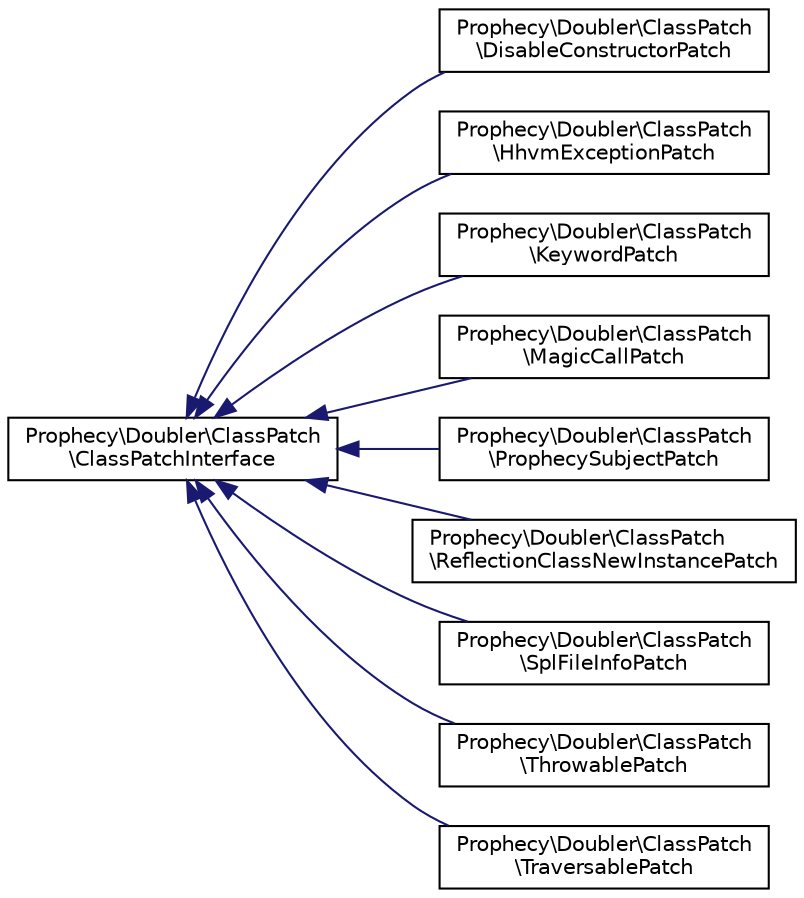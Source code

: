 digraph "Graphical Class Hierarchy"
{
  edge [fontname="Helvetica",fontsize="10",labelfontname="Helvetica",labelfontsize="10"];
  node [fontname="Helvetica",fontsize="10",shape=record];
  rankdir="LR";
  Node0 [label="Prophecy\\Doubler\\ClassPatch\l\\ClassPatchInterface",height=0.2,width=0.4,color="black", fillcolor="white", style="filled",URL="$interfaceProphecy_1_1Doubler_1_1ClassPatch_1_1ClassPatchInterface.html"];
  Node0 -> Node1 [dir="back",color="midnightblue",fontsize="10",style="solid",fontname="Helvetica"];
  Node1 [label="Prophecy\\Doubler\\ClassPatch\l\\DisableConstructorPatch",height=0.2,width=0.4,color="black", fillcolor="white", style="filled",URL="$classProphecy_1_1Doubler_1_1ClassPatch_1_1DisableConstructorPatch.html"];
  Node0 -> Node2 [dir="back",color="midnightblue",fontsize="10",style="solid",fontname="Helvetica"];
  Node2 [label="Prophecy\\Doubler\\ClassPatch\l\\HhvmExceptionPatch",height=0.2,width=0.4,color="black", fillcolor="white", style="filled",URL="$classProphecy_1_1Doubler_1_1ClassPatch_1_1HhvmExceptionPatch.html"];
  Node0 -> Node3 [dir="back",color="midnightblue",fontsize="10",style="solid",fontname="Helvetica"];
  Node3 [label="Prophecy\\Doubler\\ClassPatch\l\\KeywordPatch",height=0.2,width=0.4,color="black", fillcolor="white", style="filled",URL="$classProphecy_1_1Doubler_1_1ClassPatch_1_1KeywordPatch.html"];
  Node0 -> Node4 [dir="back",color="midnightblue",fontsize="10",style="solid",fontname="Helvetica"];
  Node4 [label="Prophecy\\Doubler\\ClassPatch\l\\MagicCallPatch",height=0.2,width=0.4,color="black", fillcolor="white", style="filled",URL="$classProphecy_1_1Doubler_1_1ClassPatch_1_1MagicCallPatch.html"];
  Node0 -> Node5 [dir="back",color="midnightblue",fontsize="10",style="solid",fontname="Helvetica"];
  Node5 [label="Prophecy\\Doubler\\ClassPatch\l\\ProphecySubjectPatch",height=0.2,width=0.4,color="black", fillcolor="white", style="filled",URL="$classProphecy_1_1Doubler_1_1ClassPatch_1_1ProphecySubjectPatch.html"];
  Node0 -> Node6 [dir="back",color="midnightblue",fontsize="10",style="solid",fontname="Helvetica"];
  Node6 [label="Prophecy\\Doubler\\ClassPatch\l\\ReflectionClassNewInstancePatch",height=0.2,width=0.4,color="black", fillcolor="white", style="filled",URL="$classProphecy_1_1Doubler_1_1ClassPatch_1_1ReflectionClassNewInstancePatch.html"];
  Node0 -> Node7 [dir="back",color="midnightblue",fontsize="10",style="solid",fontname="Helvetica"];
  Node7 [label="Prophecy\\Doubler\\ClassPatch\l\\SplFileInfoPatch",height=0.2,width=0.4,color="black", fillcolor="white", style="filled",URL="$classProphecy_1_1Doubler_1_1ClassPatch_1_1SplFileInfoPatch.html"];
  Node0 -> Node8 [dir="back",color="midnightblue",fontsize="10",style="solid",fontname="Helvetica"];
  Node8 [label="Prophecy\\Doubler\\ClassPatch\l\\ThrowablePatch",height=0.2,width=0.4,color="black", fillcolor="white", style="filled",URL="$classProphecy_1_1Doubler_1_1ClassPatch_1_1ThrowablePatch.html"];
  Node0 -> Node9 [dir="back",color="midnightblue",fontsize="10",style="solid",fontname="Helvetica"];
  Node9 [label="Prophecy\\Doubler\\ClassPatch\l\\TraversablePatch",height=0.2,width=0.4,color="black", fillcolor="white", style="filled",URL="$classProphecy_1_1Doubler_1_1ClassPatch_1_1TraversablePatch.html"];
}
